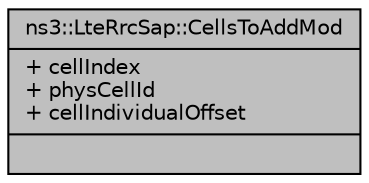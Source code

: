 digraph "ns3::LteRrcSap::CellsToAddMod"
{
  edge [fontname="Helvetica",fontsize="10",labelfontname="Helvetica",labelfontsize="10"];
  node [fontname="Helvetica",fontsize="10",shape=record];
  Node1 [label="{ns3::LteRrcSap::CellsToAddMod\n|+ cellIndex\l+ physCellId\l+ cellIndividualOffset\l|}",height=0.2,width=0.4,color="black", fillcolor="grey75", style="filled", fontcolor="black"];
}
